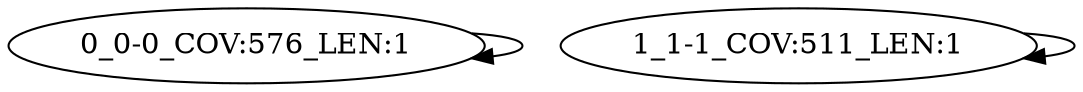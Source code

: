digraph G {
    "0_0-0_COV:576_LEN:1" -> "0_0-0_COV:576_LEN:1";
    "1_1-1_COV:511_LEN:1" -> "1_1-1_COV:511_LEN:1";
}
